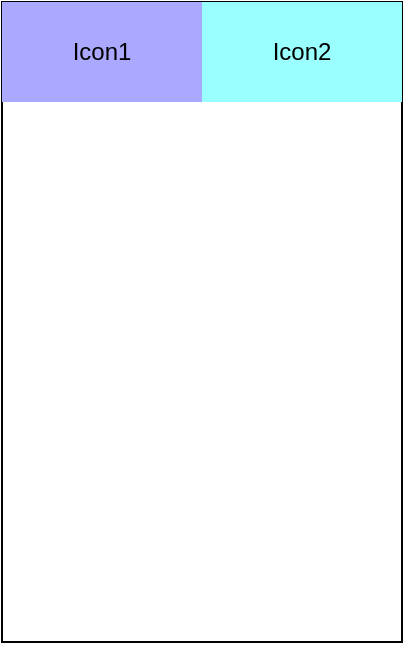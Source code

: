 <mxfile>
    <diagram id="YCxlYudtVQxg_01ZFiZ4" name="Page-1">
        <mxGraphModel dx="597" dy="563" grid="1" gridSize="10" guides="1" tooltips="1" connect="1" arrows="1" fold="1" page="1" pageScale="1" pageWidth="850" pageHeight="1100" math="0" shadow="0">
            <root>
                <mxCell id="0"/>
                <mxCell id="1" parent="0"/>
                <mxCell id="7" value="" style="rounded=0;whiteSpace=wrap;html=1;" vertex="1" parent="1">
                    <mxGeometry x="120" y="110" width="200" height="320" as="geometry"/>
                </mxCell>
                <mxCell id="EUGKYvdQgXiqkd44v6qa-10" value="" style="rounded=0;whiteSpace=wrap;html=1;fillColor=#99FFFF;strokeColor=none;" vertex="1" parent="1">
                    <mxGeometry x="220" y="110" width="100" height="50" as="geometry"/>
                </mxCell>
                <mxCell id="8" value="" style="rounded=0;whiteSpace=wrap;html=1;fillColor=#AAA9FF;strokeColor=none;" vertex="1" parent="1">
                    <mxGeometry x="120" y="110" width="100" height="50" as="geometry"/>
                </mxCell>
                <mxCell id="EUGKYvdQgXiqkd44v6qa-8" value="Icon1" style="text;html=1;align=center;verticalAlign=middle;whiteSpace=wrap;rounded=0;" vertex="1" parent="1">
                    <mxGeometry x="140" y="120" width="60" height="30" as="geometry"/>
                </mxCell>
                <mxCell id="EUGKYvdQgXiqkd44v6qa-9" value="Icon2" style="text;html=1;align=center;verticalAlign=middle;whiteSpace=wrap;rounded=0;" vertex="1" parent="1">
                    <mxGeometry x="240" y="120" width="60" height="30" as="geometry"/>
                </mxCell>
            </root>
        </mxGraphModel>
    </diagram>
</mxfile>